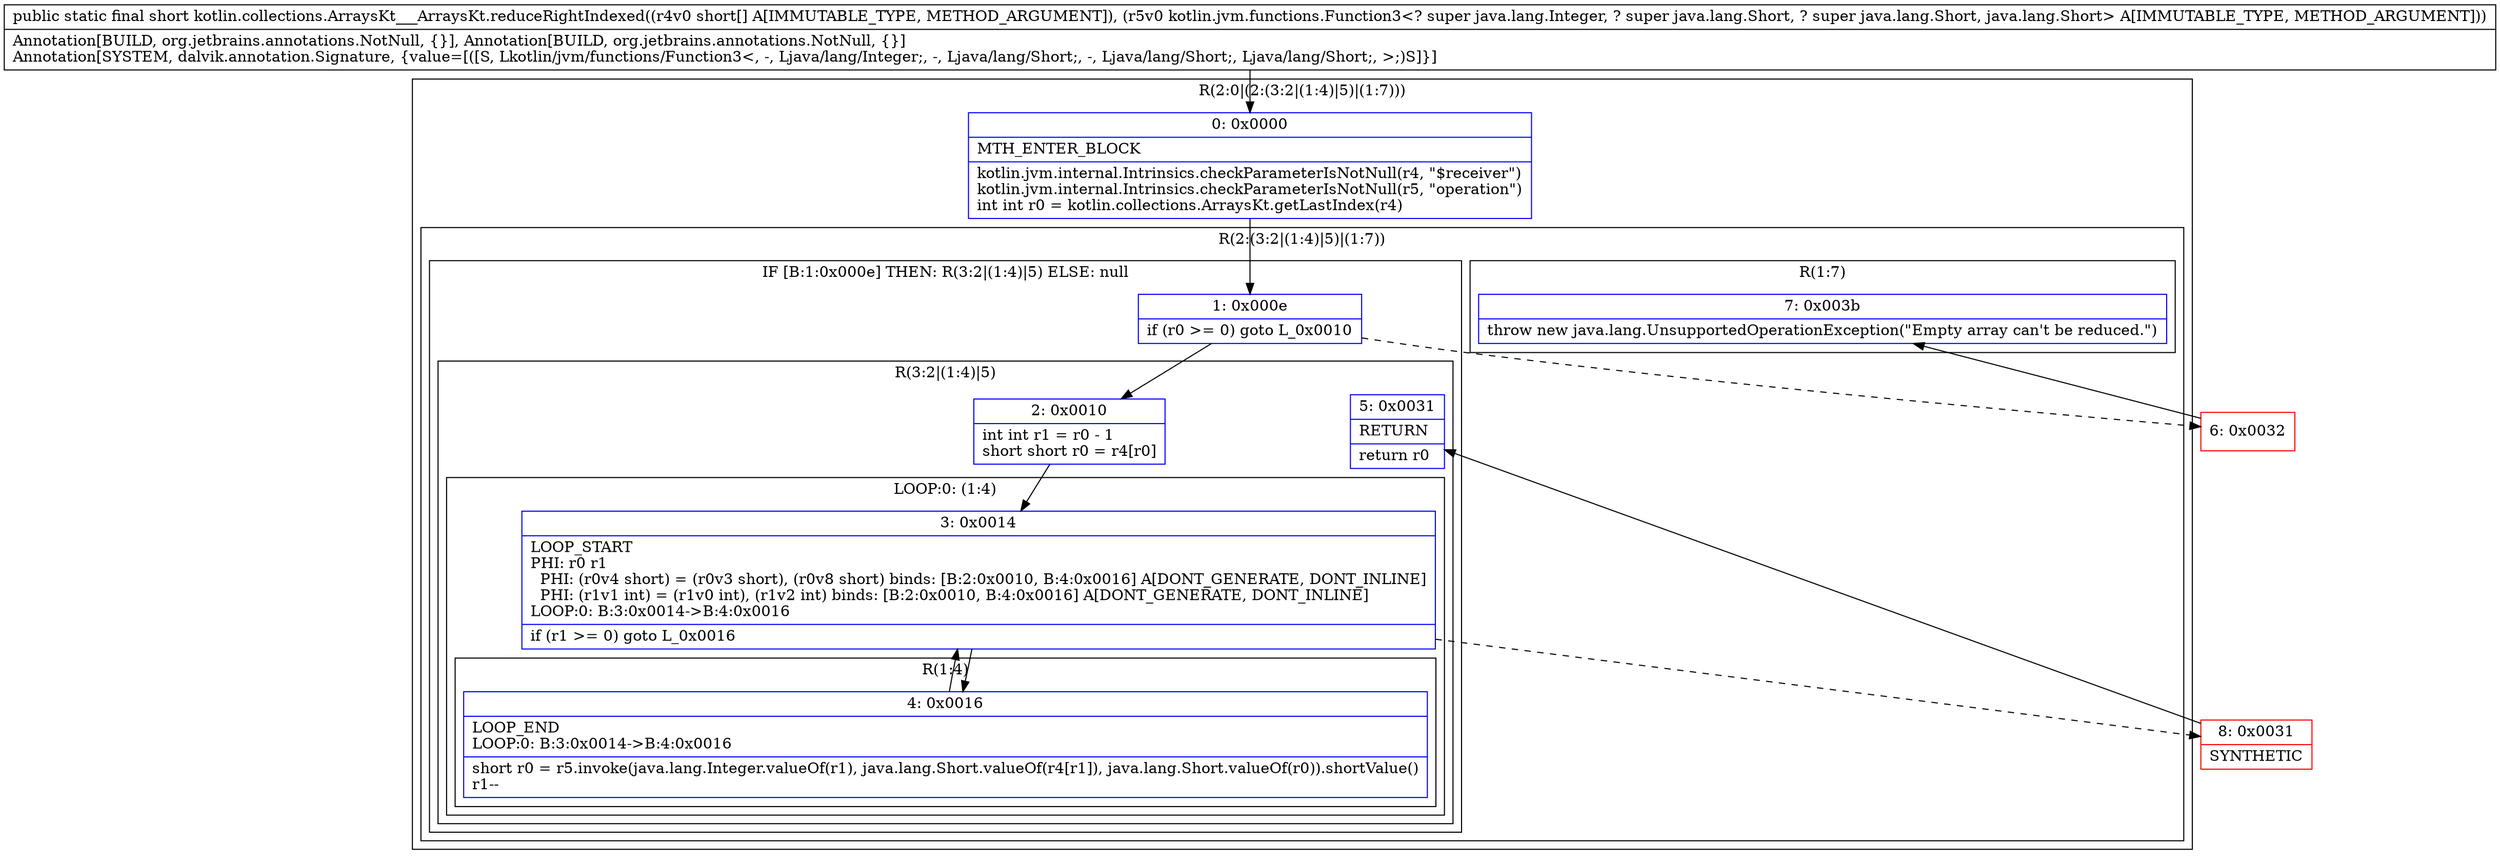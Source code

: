 digraph "CFG forkotlin.collections.ArraysKt___ArraysKt.reduceRightIndexed([SLkotlin\/jvm\/functions\/Function3;)S" {
subgraph cluster_Region_45301927 {
label = "R(2:0|(2:(3:2|(1:4)|5)|(1:7)))";
node [shape=record,color=blue];
Node_0 [shape=record,label="{0\:\ 0x0000|MTH_ENTER_BLOCK\l|kotlin.jvm.internal.Intrinsics.checkParameterIsNotNull(r4, \"$receiver\")\lkotlin.jvm.internal.Intrinsics.checkParameterIsNotNull(r5, \"operation\")\lint int r0 = kotlin.collections.ArraysKt.getLastIndex(r4)\l}"];
subgraph cluster_Region_455048660 {
label = "R(2:(3:2|(1:4)|5)|(1:7))";
node [shape=record,color=blue];
subgraph cluster_IfRegion_1831067384 {
label = "IF [B:1:0x000e] THEN: R(3:2|(1:4)|5) ELSE: null";
node [shape=record,color=blue];
Node_1 [shape=record,label="{1\:\ 0x000e|if (r0 \>= 0) goto L_0x0010\l}"];
subgraph cluster_Region_366688843 {
label = "R(3:2|(1:4)|5)";
node [shape=record,color=blue];
Node_2 [shape=record,label="{2\:\ 0x0010|int int r1 = r0 \- 1\lshort short r0 = r4[r0]\l}"];
subgraph cluster_LoopRegion_1731515904 {
label = "LOOP:0: (1:4)";
node [shape=record,color=blue];
Node_3 [shape=record,label="{3\:\ 0x0014|LOOP_START\lPHI: r0 r1 \l  PHI: (r0v4 short) = (r0v3 short), (r0v8 short) binds: [B:2:0x0010, B:4:0x0016] A[DONT_GENERATE, DONT_INLINE]\l  PHI: (r1v1 int) = (r1v0 int), (r1v2 int) binds: [B:2:0x0010, B:4:0x0016] A[DONT_GENERATE, DONT_INLINE]\lLOOP:0: B:3:0x0014\-\>B:4:0x0016\l|if (r1 \>= 0) goto L_0x0016\l}"];
subgraph cluster_Region_2132415545 {
label = "R(1:4)";
node [shape=record,color=blue];
Node_4 [shape=record,label="{4\:\ 0x0016|LOOP_END\lLOOP:0: B:3:0x0014\-\>B:4:0x0016\l|short r0 = r5.invoke(java.lang.Integer.valueOf(r1), java.lang.Short.valueOf(r4[r1]), java.lang.Short.valueOf(r0)).shortValue()\lr1\-\-\l}"];
}
}
Node_5 [shape=record,label="{5\:\ 0x0031|RETURN\l|return r0\l}"];
}
}
subgraph cluster_Region_525438126 {
label = "R(1:7)";
node [shape=record,color=blue];
Node_7 [shape=record,label="{7\:\ 0x003b|throw new java.lang.UnsupportedOperationException(\"Empty array can't be reduced.\")\l}"];
}
}
}
Node_6 [shape=record,color=red,label="{6\:\ 0x0032}"];
Node_8 [shape=record,color=red,label="{8\:\ 0x0031|SYNTHETIC\l}"];
MethodNode[shape=record,label="{public static final short kotlin.collections.ArraysKt___ArraysKt.reduceRightIndexed((r4v0 short[] A[IMMUTABLE_TYPE, METHOD_ARGUMENT]), (r5v0 kotlin.jvm.functions.Function3\<? super java.lang.Integer, ? super java.lang.Short, ? super java.lang.Short, java.lang.Short\> A[IMMUTABLE_TYPE, METHOD_ARGUMENT]))  | Annotation[BUILD, org.jetbrains.annotations.NotNull, \{\}], Annotation[BUILD, org.jetbrains.annotations.NotNull, \{\}]\lAnnotation[SYSTEM, dalvik.annotation.Signature, \{value=[([S, Lkotlin\/jvm\/functions\/Function3\<, \-, Ljava\/lang\/Integer;, \-, Ljava\/lang\/Short;, \-, Ljava\/lang\/Short;, Ljava\/lang\/Short;, \>;)S]\}]\l}"];
MethodNode -> Node_0;
Node_0 -> Node_1;
Node_1 -> Node_2;
Node_1 -> Node_6[style=dashed];
Node_2 -> Node_3;
Node_3 -> Node_4;
Node_3 -> Node_8[style=dashed];
Node_4 -> Node_3;
Node_6 -> Node_7;
Node_8 -> Node_5;
}

